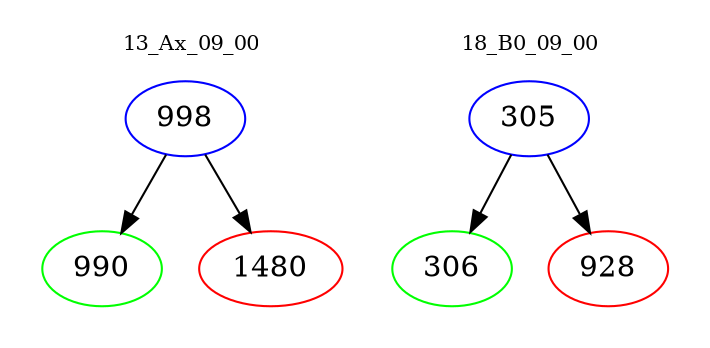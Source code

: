digraph{
subgraph cluster_0 {
color = white
label = "13_Ax_09_00";
fontsize=10;
T0_998 [label="998", color="blue"]
T0_998 -> T0_990 [color="black"]
T0_990 [label="990", color="green"]
T0_998 -> T0_1480 [color="black"]
T0_1480 [label="1480", color="red"]
}
subgraph cluster_1 {
color = white
label = "18_B0_09_00";
fontsize=10;
T1_305 [label="305", color="blue"]
T1_305 -> T1_306 [color="black"]
T1_306 [label="306", color="green"]
T1_305 -> T1_928 [color="black"]
T1_928 [label="928", color="red"]
}
}
